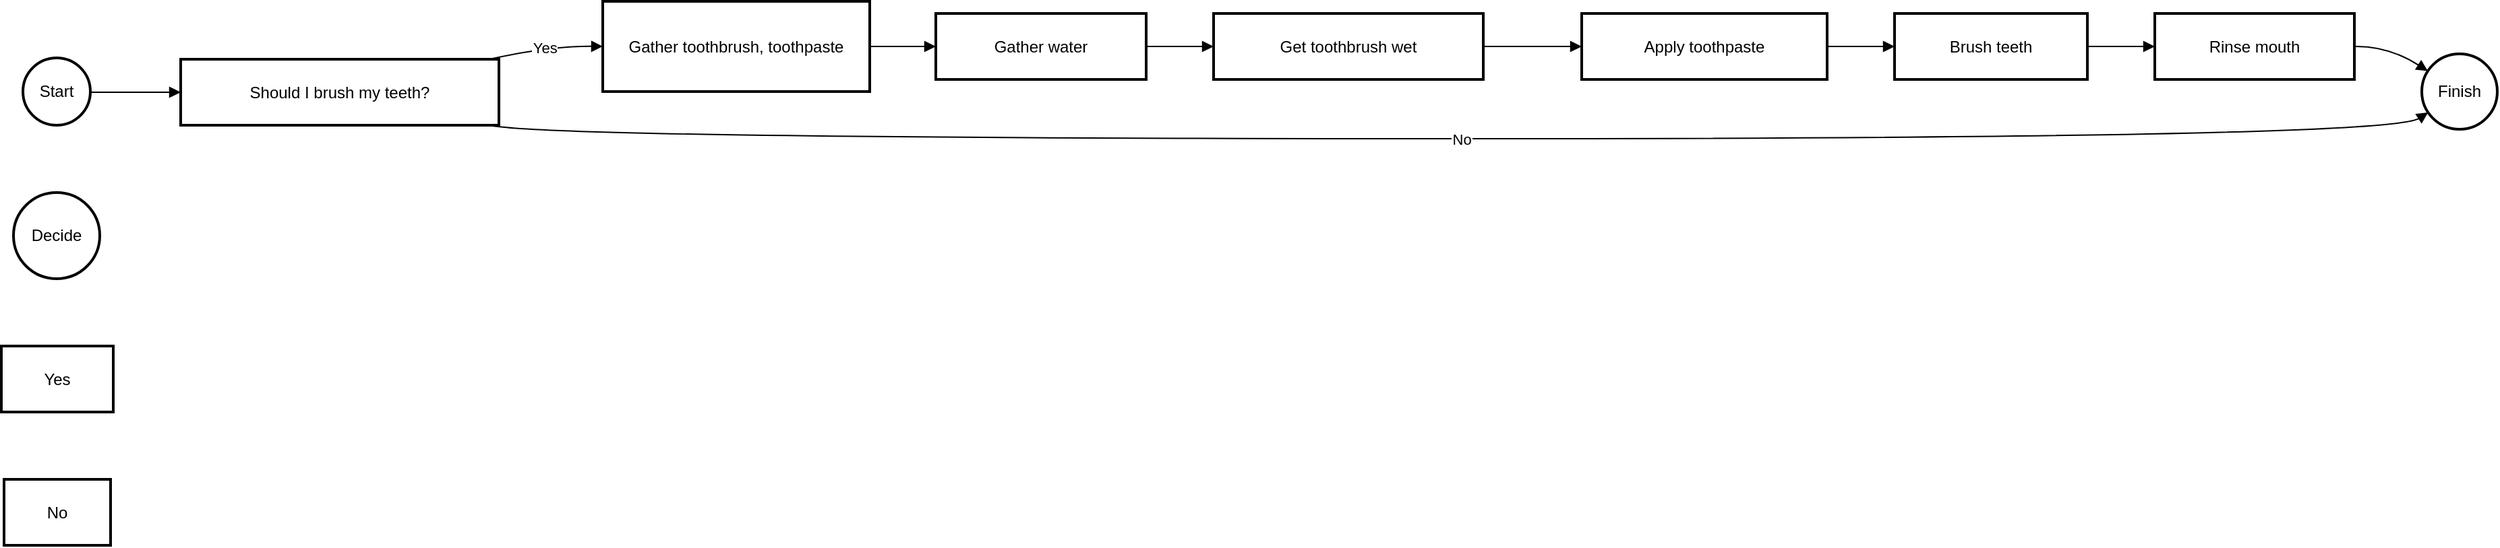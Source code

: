 <mxfile version="24.7.17">
  <diagram name="‫עמוד-1‬" id="wWxSDDcH0Dw77PvnDjTM">
    <mxGraphModel>
      <root>
        <mxCell id="0" />
        <mxCell id="1" parent="0" />
        <mxCell id="2" value="Start" style="ellipse;aspect=fixed;strokeWidth=2;whiteSpace=wrap;" vertex="1" parent="1">
          <mxGeometry x="24" y="50" width="50" height="50" as="geometry" />
        </mxCell>
        <mxCell id="3" value="Should I brush my teeth?" style="whiteSpace=wrap;strokeWidth=2;" vertex="1" parent="1">
          <mxGeometry x="141" y="51" width="236" height="49" as="geometry" />
        </mxCell>
        <mxCell id="4" value="Decide" style="ellipse;aspect=fixed;strokeWidth=2;whiteSpace=wrap;" vertex="1" parent="1">
          <mxGeometry x="17" y="150" width="64" height="64" as="geometry" />
        </mxCell>
        <mxCell id="5" value="Yes" style="whiteSpace=wrap;strokeWidth=2;" vertex="1" parent="1">
          <mxGeometry x="8" y="264" width="83" height="49" as="geometry" />
        </mxCell>
        <mxCell id="6" value="No" style="whiteSpace=wrap;strokeWidth=2;" vertex="1" parent="1">
          <mxGeometry x="10" y="363" width="79" height="49" as="geometry" />
        </mxCell>
        <mxCell id="7" value="Gather toothbrush, toothpaste" style="whiteSpace=wrap;strokeWidth=2;" vertex="1" parent="1">
          <mxGeometry x="454" y="8" width="198" height="67" as="geometry" />
        </mxCell>
        <mxCell id="8" value="Gather water" style="whiteSpace=wrap;strokeWidth=2;" vertex="1" parent="1">
          <mxGeometry x="701" y="17" width="156" height="49" as="geometry" />
        </mxCell>
        <mxCell id="9" value="Get toothbrush wet" style="whiteSpace=wrap;strokeWidth=2;" vertex="1" parent="1">
          <mxGeometry x="907" y="17" width="200" height="49" as="geometry" />
        </mxCell>
        <mxCell id="10" value="Apply toothpaste" style="whiteSpace=wrap;strokeWidth=2;" vertex="1" parent="1">
          <mxGeometry x="1180" y="17" width="182" height="49" as="geometry" />
        </mxCell>
        <mxCell id="11" value="Brush teeth" style="whiteSpace=wrap;strokeWidth=2;" vertex="1" parent="1">
          <mxGeometry x="1412" y="17" width="143" height="49" as="geometry" />
        </mxCell>
        <mxCell id="12" value="Rinse mouth" style="whiteSpace=wrap;strokeWidth=2;" vertex="1" parent="1">
          <mxGeometry x="1605" y="17" width="148" height="49" as="geometry" />
        </mxCell>
        <mxCell id="13" value="Finish" style="ellipse;aspect=fixed;strokeWidth=2;whiteSpace=wrap;" vertex="1" parent="1">
          <mxGeometry x="1803" y="47" width="56" height="56" as="geometry" />
        </mxCell>
        <mxCell id="14" value="" style="curved=1;startArrow=none;endArrow=block;exitX=1.01;exitY=0.51;entryX=0;entryY=0.5;" edge="1" parent="1" source="2" target="3">
          <mxGeometry relative="1" as="geometry">
            <Array as="points" />
          </mxGeometry>
        </mxCell>
        <mxCell id="15" value="Yes" style="curved=1;startArrow=none;endArrow=block;exitX=0.97;exitY=0;entryX=0;entryY=0.5;" edge="1" parent="1" source="3" target="7">
          <mxGeometry relative="1" as="geometry">
            <Array as="points">
              <mxPoint x="415" y="41" />
            </Array>
          </mxGeometry>
        </mxCell>
        <mxCell id="16" value="" style="curved=1;startArrow=none;endArrow=block;exitX=1;exitY=0.5;entryX=0;entryY=0.5;" edge="1" parent="1" source="7" target="8">
          <mxGeometry relative="1" as="geometry">
            <Array as="points" />
          </mxGeometry>
        </mxCell>
        <mxCell id="17" value="" style="curved=1;startArrow=none;endArrow=block;exitX=1;exitY=0.5;entryX=0;entryY=0.5;" edge="1" parent="1" source="8" target="9">
          <mxGeometry relative="1" as="geometry">
            <Array as="points" />
          </mxGeometry>
        </mxCell>
        <mxCell id="18" value="" style="curved=1;startArrow=none;endArrow=block;exitX=1;exitY=0.5;entryX=0;entryY=0.5;" edge="1" parent="1" source="9" target="10">
          <mxGeometry relative="1" as="geometry">
            <Array as="points" />
          </mxGeometry>
        </mxCell>
        <mxCell id="19" value="" style="curved=1;startArrow=none;endArrow=block;exitX=1;exitY=0.5;entryX=0;entryY=0.5;" edge="1" parent="1" source="10" target="11">
          <mxGeometry relative="1" as="geometry">
            <Array as="points" />
          </mxGeometry>
        </mxCell>
        <mxCell id="20" value="" style="curved=1;startArrow=none;endArrow=block;exitX=1;exitY=0.5;entryX=0;entryY=0.5;" edge="1" parent="1" source="11" target="12">
          <mxGeometry relative="1" as="geometry">
            <Array as="points" />
          </mxGeometry>
        </mxCell>
        <mxCell id="21" value="" style="curved=1;startArrow=none;endArrow=block;exitX=1;exitY=0.5;entryX=0.01;entryY=0.18;" edge="1" parent="1" source="12" target="13">
          <mxGeometry relative="1" as="geometry">
            <Array as="points">
              <mxPoint x="1778" y="41" />
            </Array>
          </mxGeometry>
        </mxCell>
        <mxCell id="22" value="No" style="curved=1;startArrow=none;endArrow=block;exitX=0.97;exitY=1;entryX=0.01;entryY=0.83;" edge="1" parent="1" source="3" target="13">
          <mxGeometry relative="1" as="geometry">
            <Array as="points">
              <mxPoint x="415" y="110" />
              <mxPoint x="1778" y="110" />
            </Array>
          </mxGeometry>
        </mxCell>
      </root>
    </mxGraphModel>
  </diagram>
</mxfile>
